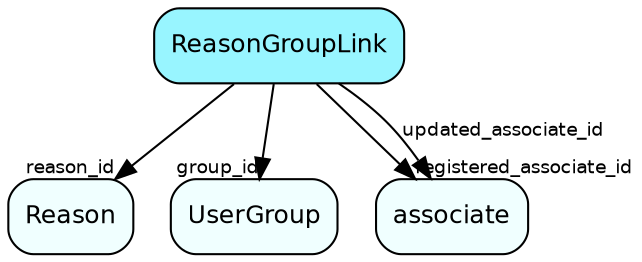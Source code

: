 digraph ReasonGroupLink  {
node [shape = box style="rounded, filled" fontname = "Helvetica" fontsize = "12" ]
edge [fontname = "Helvetica" fontsize = "9"]

ReasonGroupLink[fillcolor = "cadetblue1"]
Reason[fillcolor = "azure1"]
UserGroup[fillcolor = "azure1"]
associate[fillcolor = "azure1"]
ReasonGroupLink -> Reason [headlabel = "reason_id"]
ReasonGroupLink -> UserGroup [headlabel = "group_id"]
ReasonGroupLink -> associate [headlabel = "registered_associate_id"]
ReasonGroupLink -> associate [label = "updated_associate_id"]
}
